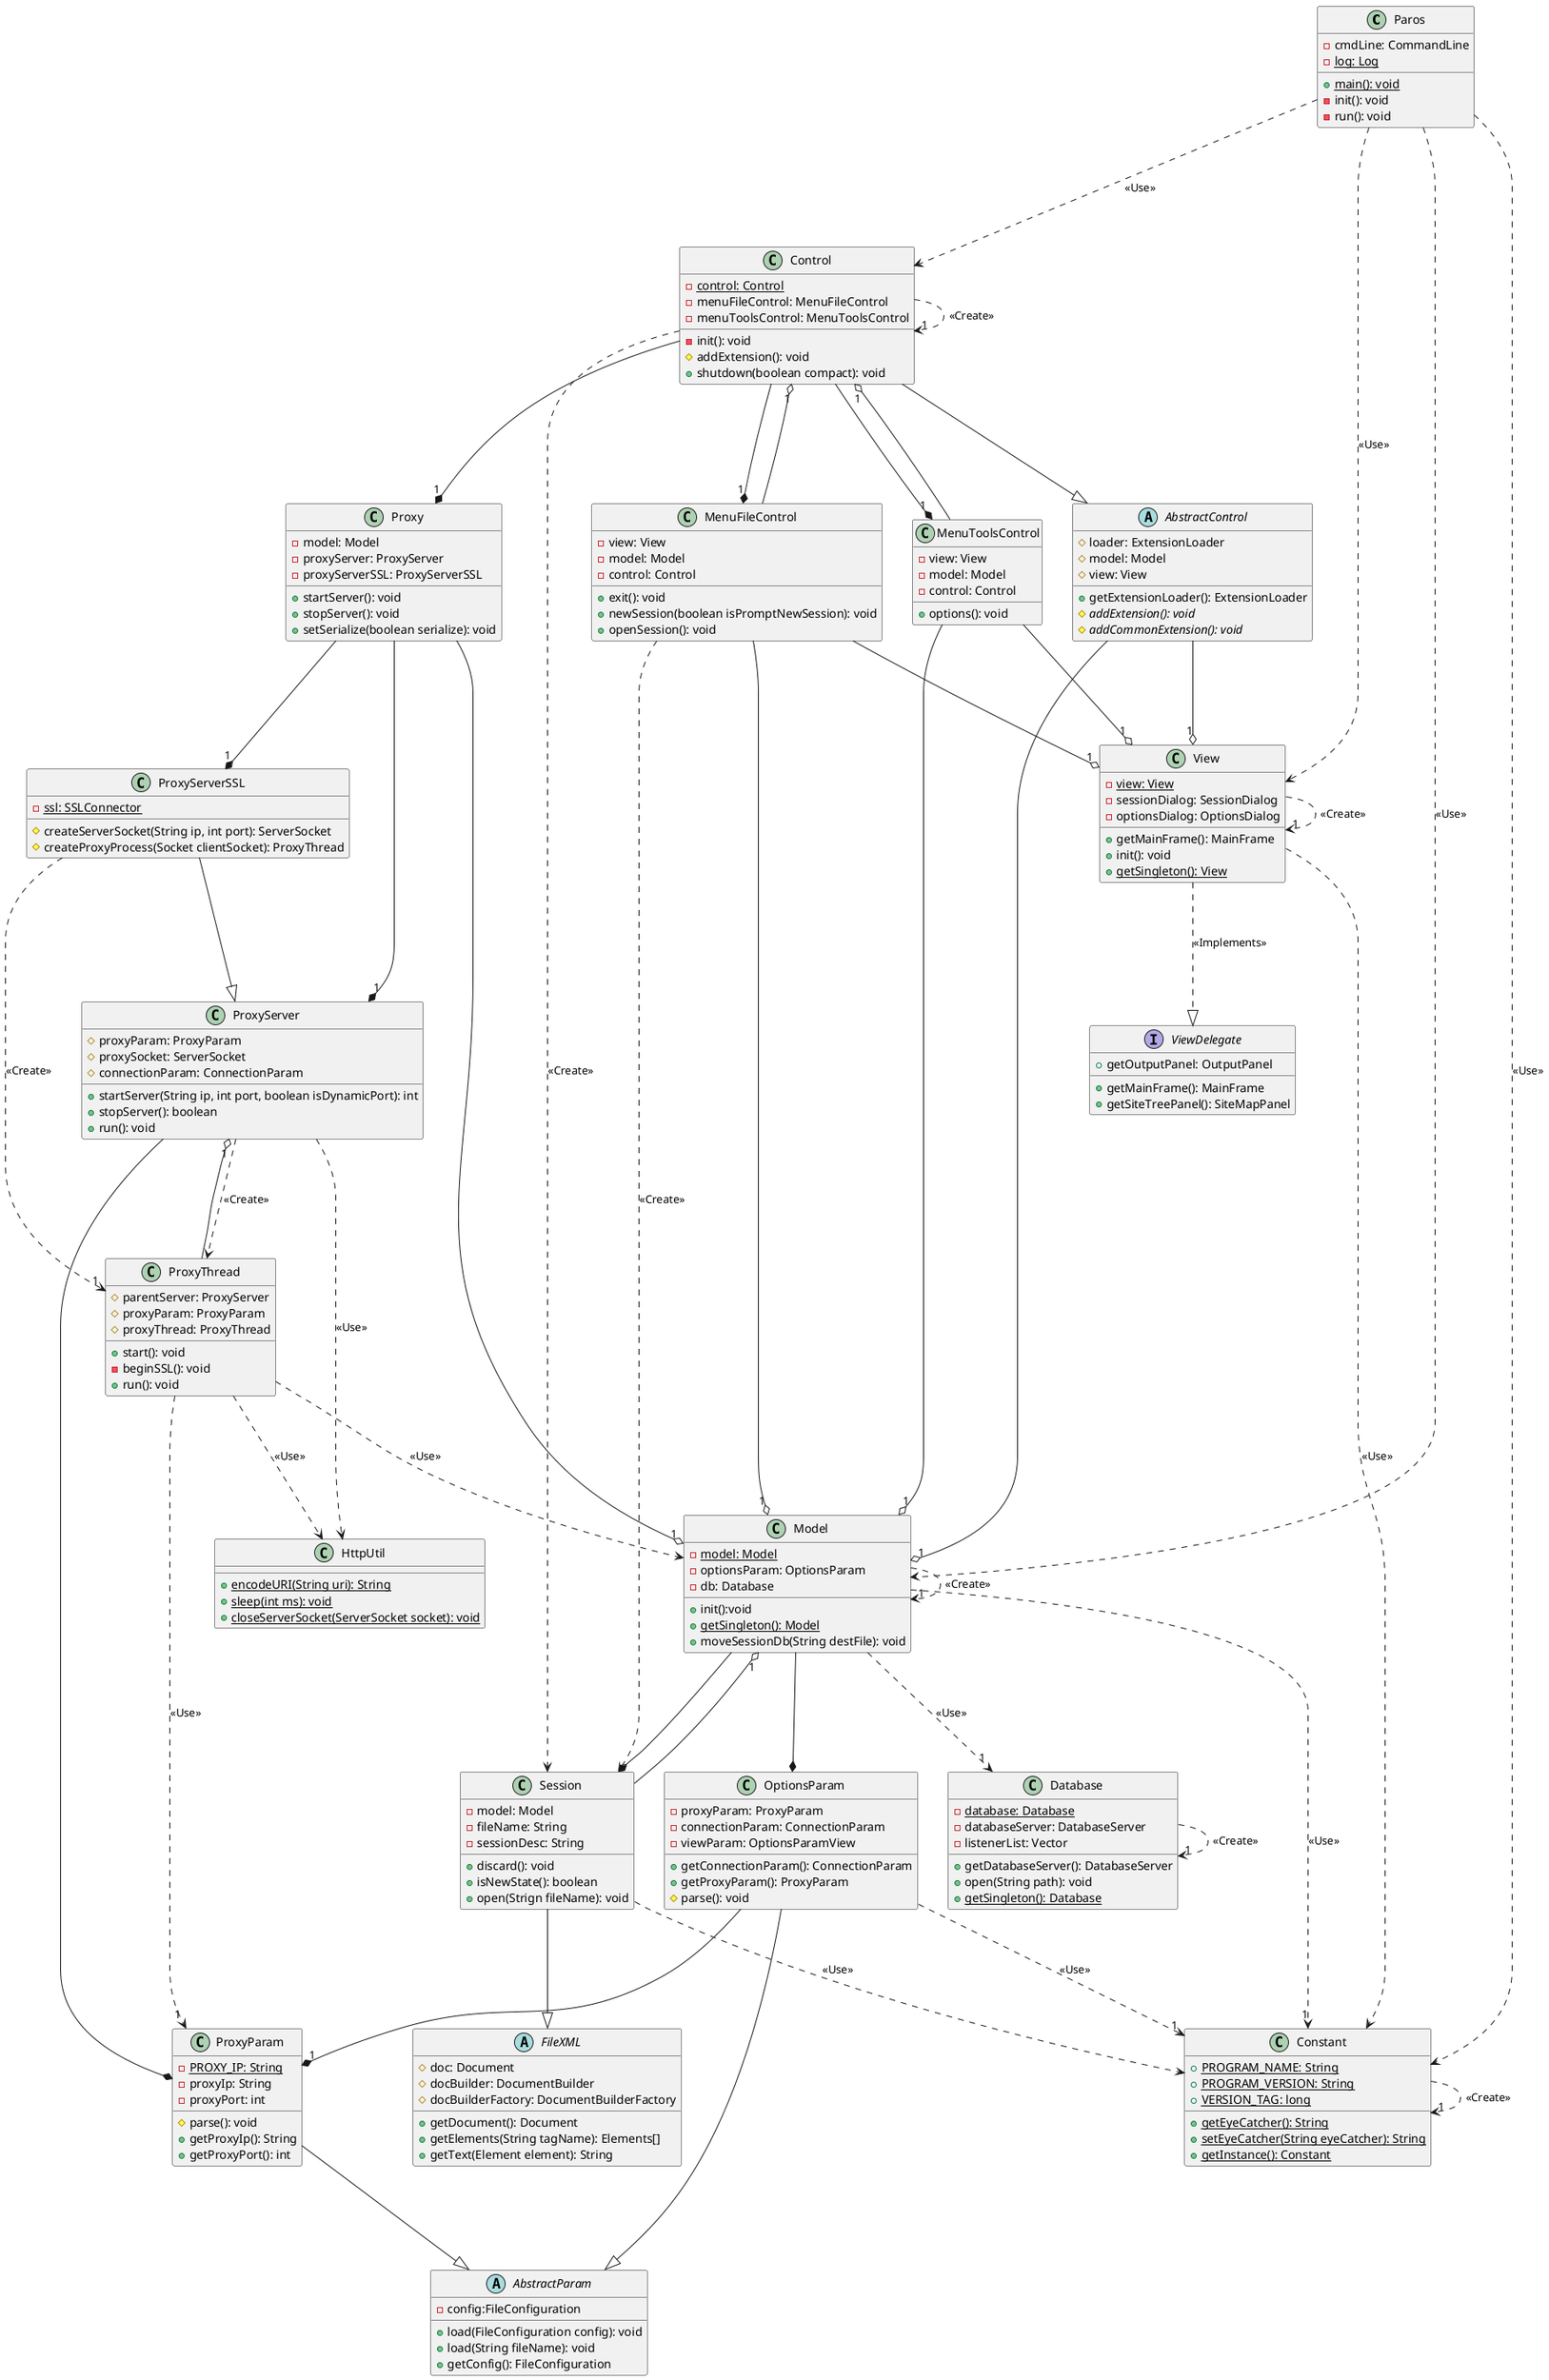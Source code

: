 @startuml
'https://plantuml.com/class-diagram

class Paros{
- cmdLine: CommandLine
- {static} log: Log

+ {static} main(): void
- init(): void
- run(): void
}

class Constant{
+ {static} PROGRAM_NAME: String
+ {static} PROGRAM_VERSION: String
+ {static} VERSION_TAG: long

+ {static} getEyeCatcher(): String
+ {static} setEyeCatcher(String eyeCatcher): String
+ {static} getInstance(): Constant
}

abstract class FileXML{
# doc: Document
# docBuilder: DocumentBuilder
# docBuilderFactory: DocumentBuilderFactory

+ getDocument(): Document
+ getElements(String tagName): Elements[]
+ getText(Element element): String
}

abstract class AbstractParam{
- config:FileConfiguration

+ load(FileConfiguration config): void
+ load(String fileName): void
+ getConfig(): FileConfiguration
}

class Database{
- {static} database: Database
- databaseServer: DatabaseServer
- listenerList: Vector

+ getDatabaseServer(): DatabaseServer
+ open(String path): void
+ {static} getSingleton(): Database
}

class Control{
- {static} control: Control
- menuFileControl: MenuFileControl
- menuToolsControl: MenuToolsControl

- init(): void
# addExtension(): void
+ shutdown(boolean compact): void
}

abstract class AbstractControl{
# loader: ExtensionLoader
# model: Model
# view: View

+ getExtensionLoader(): ExtensionLoader
# {abstract} addExtension(): void
# {abstract} addCommonExtension(): void
}

class Proxy{
- model: Model
- proxyServer: ProxyServer
- proxyServerSSL: ProxyServerSSL

+ startServer(): void
+ stopServer(): void
+ setSerialize(boolean serialize): void
}

class MenuFileControl{
- view: View
- model: Model
- control: Control

+ exit(): void
+ newSession(boolean isPromptNewSession): void
+ openSession(): void
}

class MenuToolsControl{
- view: View
- model: Model
- control: Control

+ options(): void
}

interface ViewDelegate{
+ getMainFrame(): MainFrame
+ getSiteTreePanel(): SiteMapPanel
+ getOutputPanel: OutputPanel
}

class Model{
- {static} model: Model
- optionsParam: OptionsParam
- db: Database

+ init():void
+ {static} getSingleton(): Model
+ moveSessionDb(String destFile): void
}
class Session{
- model: Model
- fileName: String
- sessionDesc: String

+ discard(): void
+ isNewState(): boolean
+ open(Strign fileName): void
}
class OptionsParam{
- proxyParam: ProxyParam
- connectionParam: ConnectionParam
- viewParam: OptionsParamView

+ getConnectionParam(): ConnectionParam
+ getProxyParam(): ProxyParam
# parse(): void
}
class HttpUtil{
+ {static} encodeURI(String uri): String
+ {static} sleep(int ms): void
+ {static} closeServerSocket(ServerSocket socket): void
}
class ProxyServer{
# proxyParam: ProxyParam
# proxySocket: ServerSocket
# connectionParam: ConnectionParam

+ startServer(String ip, int port, boolean isDynamicPort): int
+ stopServer(): boolean
+ run(): void
}
class ProxyServerSSL{
- {static} ssl: SSLConnector

# createServerSocket(String ip, int port): ServerSocket
# createProxyProcess(Socket clientSocket): ProxyThread
}
class ProxyParam{
- {static} PROXY_IP: String
- proxyIp: String
- proxyPort: int

# parse(): void
+ getProxyIp(): String
+ getProxyPort(): int
}
class ProxyThread{
# parentServer: ProxyServer
# proxyParam: ProxyParam
# proxyThread: ProxyThread

+ start(): void
- beginSSL(): void
+ run(): void
}
class View{
- {static} view: View
- sessionDialog: SessionDialog
- optionsDialog: OptionsDialog

+ getMainFrame(): MainFrame
+ init(): void
+ {static} getSingleton(): View
}

'Paros ---* Paros จารย์ว่า จะบอกว่า dependent กับตัวเองก็ไม่ต้องบอกก็ได้
Paros ...> Constant : <<Use>>
Paros ...> Model : <<Use>>
Paros ...> Control : <<Use>>
Paros ...> View : <<Use>>

'จารย์ว่า กรณีนี้ใช้เพื่อแสดงความเป็น Singleton Pattern (ใช้คู่กับ multiplicity ด้วย)
Constant ...> "1" Constant : <<Create>>

Database ...> "1" Database : <<Create>>

'จารย์ว่า control ไม่ต้องมี assoc ไป Model+View ก็ได้เพราะ transitive จาก AbstractControl
Control ---|> AbstractControl
Control ...> "1" Control: <<Create>>
Control ---* "1" Proxy
Control ---* "1" MenuFileControl
Control ---* "1" MenuToolsControl
Control ...> Session: <<Create>>

AbstractControl ---o "1" Model
AbstractControl ---o "1" View

Proxy ---o "1" Model
Proxy ---* "1" ProxyServer
Proxy ---* "1" ProxyServerSSL

MenuFileControl ---o "1" Model
MenuFileControl ---o "1" View
MenuFileControl ---o "1" Control
MenuFileControl ...> Session: <<Create>>

MenuToolsControl ---o "1" Model
MenuToolsControl ---o "1" View
MenuToolsControl ---o "1" Control

Model ---* Session
Model ---* OptionsParam
Model ...> "1" Model: <<Create>>
Model ...> "1" Constant: <<Use>>
Model ...> "1" Database: <<Use>>

Session ---|> FileXML
Session ...> Constant: <<Use>>
Session ---o "1" Model

OptionsParam ---|> AbstractParam
OptionsParam ---* "1" ProxyParam
OptionsParam ...> "1" Constant: <<Use>>

ProxyServer ---* ProxyParam
ProxyServer ...> HttpUtil: <<Use>>
ProxyServer ...> ProxyThread: <<Create>>

ProxyServerSSL ---|> ProxyServer
ProxyServerSSL ...> "1" ProxyThread: <<Create>>

ProxyParam ---|> AbstractParam

ProxyThread ...> HttpUtil: <<Use>>
ProxyThread ---o "1" ProxyServer
ProxyThread ...> "1" ProxyParam: <<Use>>
ProxyThread ...> Model: <<Use>>

View ...|> ViewDelegate: <<Implements>>
View ...> "1" View: <<Create>>
View ...> Constant: <<Use>>
@enduml
